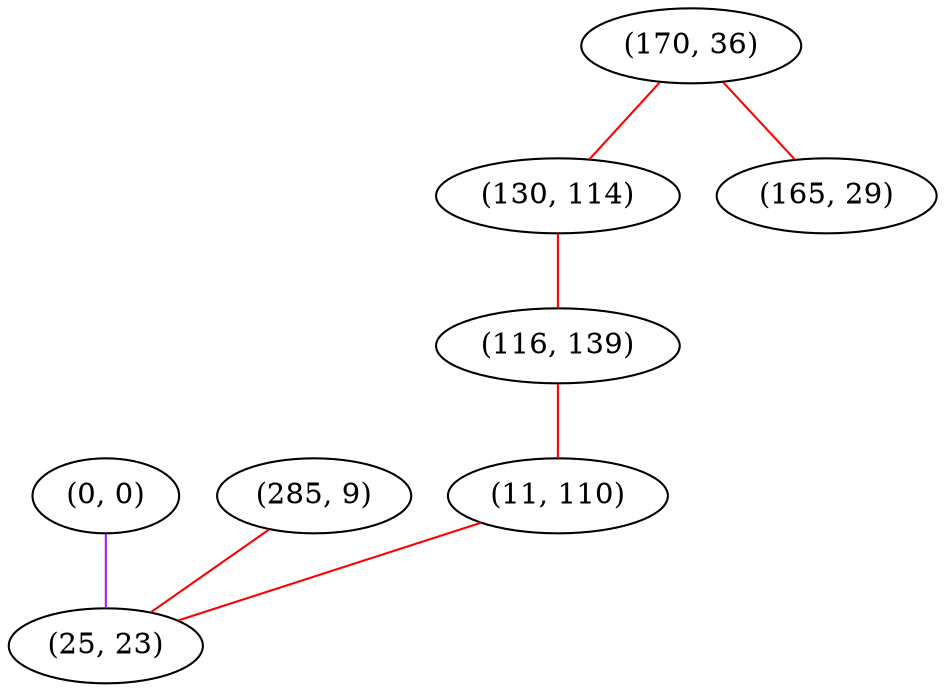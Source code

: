graph "" {
"(0, 0)";
"(170, 36)";
"(130, 114)";
"(285, 9)";
"(116, 139)";
"(11, 110)";
"(165, 29)";
"(25, 23)";
"(0, 0)" -- "(25, 23)"  [color=purple, key=0, weight=4];
"(170, 36)" -- "(165, 29)"  [color=red, key=0, weight=1];
"(170, 36)" -- "(130, 114)"  [color=red, key=0, weight=1];
"(130, 114)" -- "(116, 139)"  [color=red, key=0, weight=1];
"(285, 9)" -- "(25, 23)"  [color=red, key=0, weight=1];
"(116, 139)" -- "(11, 110)"  [color=red, key=0, weight=1];
"(11, 110)" -- "(25, 23)"  [color=red, key=0, weight=1];
}
